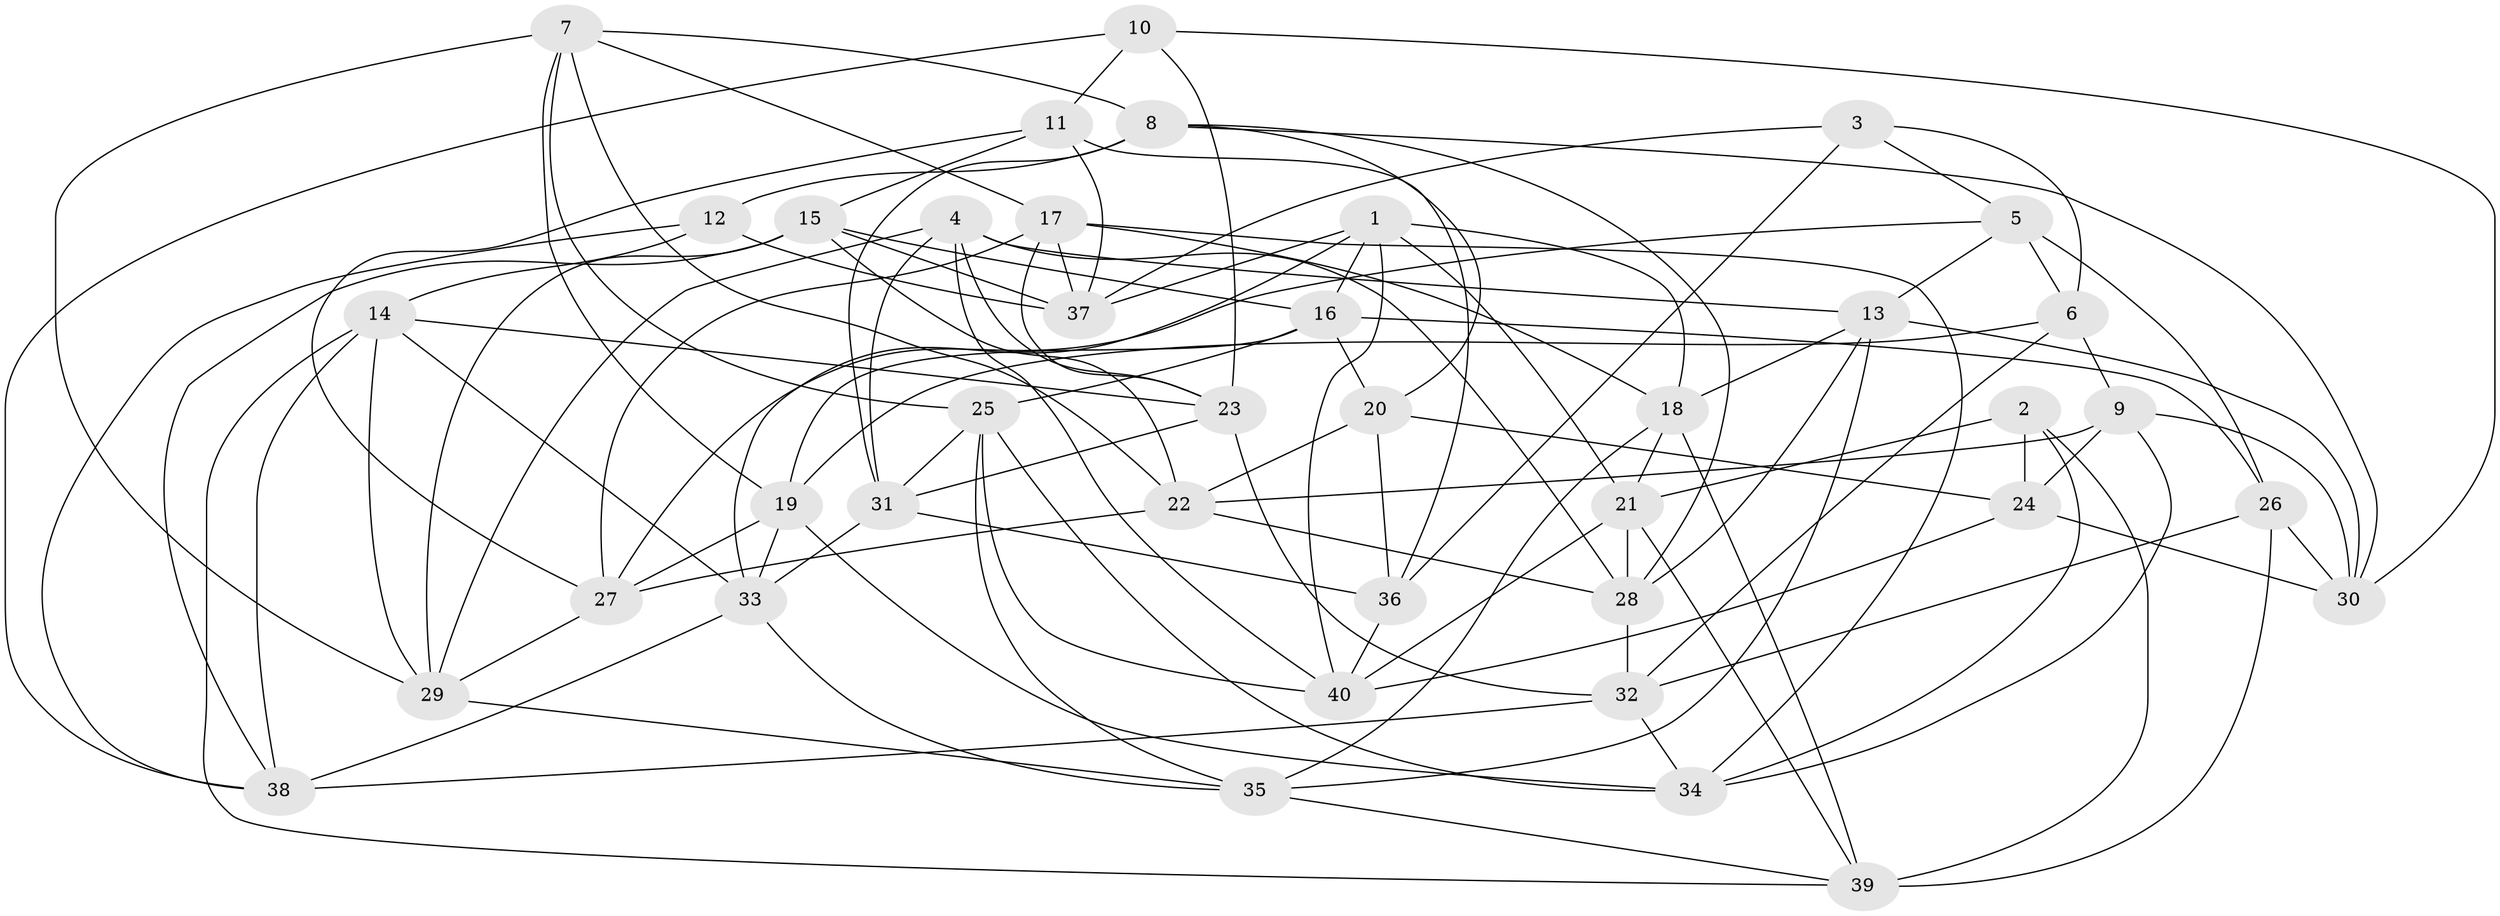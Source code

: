 // original degree distribution, {4: 1.0}
// Generated by graph-tools (version 1.1) at 2025/26/03/09/25 03:26:58]
// undirected, 40 vertices, 112 edges
graph export_dot {
graph [start="1"]
  node [color=gray90,style=filled];
  1;
  2;
  3;
  4;
  5;
  6;
  7;
  8;
  9;
  10;
  11;
  12;
  13;
  14;
  15;
  16;
  17;
  18;
  19;
  20;
  21;
  22;
  23;
  24;
  25;
  26;
  27;
  28;
  29;
  30;
  31;
  32;
  33;
  34;
  35;
  36;
  37;
  38;
  39;
  40;
  1 -- 16 [weight=1.0];
  1 -- 18 [weight=1.0];
  1 -- 21 [weight=1.0];
  1 -- 33 [weight=1.0];
  1 -- 37 [weight=1.0];
  1 -- 40 [weight=1.0];
  2 -- 21 [weight=1.0];
  2 -- 24 [weight=1.0];
  2 -- 34 [weight=1.0];
  2 -- 39 [weight=1.0];
  3 -- 5 [weight=1.0];
  3 -- 6 [weight=1.0];
  3 -- 36 [weight=1.0];
  3 -- 37 [weight=1.0];
  4 -- 13 [weight=1.0];
  4 -- 23 [weight=1.0];
  4 -- 28 [weight=1.0];
  4 -- 29 [weight=1.0];
  4 -- 31 [weight=1.0];
  4 -- 40 [weight=1.0];
  5 -- 6 [weight=1.0];
  5 -- 13 [weight=1.0];
  5 -- 26 [weight=2.0];
  5 -- 27 [weight=1.0];
  6 -- 9 [weight=2.0];
  6 -- 19 [weight=1.0];
  6 -- 32 [weight=1.0];
  7 -- 8 [weight=1.0];
  7 -- 17 [weight=1.0];
  7 -- 19 [weight=1.0];
  7 -- 22 [weight=1.0];
  7 -- 25 [weight=1.0];
  7 -- 29 [weight=1.0];
  8 -- 12 [weight=1.0];
  8 -- 20 [weight=1.0];
  8 -- 28 [weight=1.0];
  8 -- 30 [weight=1.0];
  8 -- 31 [weight=1.0];
  9 -- 22 [weight=1.0];
  9 -- 24 [weight=1.0];
  9 -- 30 [weight=1.0];
  9 -- 34 [weight=1.0];
  10 -- 11 [weight=1.0];
  10 -- 23 [weight=1.0];
  10 -- 30 [weight=1.0];
  10 -- 38 [weight=1.0];
  11 -- 15 [weight=1.0];
  11 -- 27 [weight=1.0];
  11 -- 36 [weight=2.0];
  11 -- 37 [weight=1.0];
  12 -- 14 [weight=1.0];
  12 -- 37 [weight=1.0];
  12 -- 38 [weight=1.0];
  13 -- 18 [weight=1.0];
  13 -- 28 [weight=1.0];
  13 -- 30 [weight=1.0];
  13 -- 35 [weight=1.0];
  14 -- 23 [weight=1.0];
  14 -- 29 [weight=1.0];
  14 -- 33 [weight=1.0];
  14 -- 38 [weight=1.0];
  14 -- 39 [weight=1.0];
  15 -- 16 [weight=1.0];
  15 -- 22 [weight=1.0];
  15 -- 29 [weight=1.0];
  15 -- 37 [weight=1.0];
  15 -- 38 [weight=1.0];
  16 -- 19 [weight=1.0];
  16 -- 20 [weight=1.0];
  16 -- 25 [weight=1.0];
  16 -- 26 [weight=1.0];
  17 -- 18 [weight=1.0];
  17 -- 23 [weight=1.0];
  17 -- 27 [weight=1.0];
  17 -- 34 [weight=1.0];
  17 -- 37 [weight=1.0];
  18 -- 21 [weight=1.0];
  18 -- 35 [weight=1.0];
  18 -- 39 [weight=1.0];
  19 -- 27 [weight=1.0];
  19 -- 33 [weight=1.0];
  19 -- 34 [weight=1.0];
  20 -- 22 [weight=1.0];
  20 -- 24 [weight=2.0];
  20 -- 36 [weight=1.0];
  21 -- 28 [weight=1.0];
  21 -- 39 [weight=1.0];
  21 -- 40 [weight=1.0];
  22 -- 27 [weight=1.0];
  22 -- 28 [weight=1.0];
  23 -- 31 [weight=1.0];
  23 -- 32 [weight=1.0];
  24 -- 30 [weight=1.0];
  24 -- 40 [weight=1.0];
  25 -- 31 [weight=1.0];
  25 -- 34 [weight=1.0];
  25 -- 35 [weight=1.0];
  25 -- 40 [weight=1.0];
  26 -- 30 [weight=1.0];
  26 -- 32 [weight=1.0];
  26 -- 39 [weight=1.0];
  27 -- 29 [weight=1.0];
  28 -- 32 [weight=1.0];
  29 -- 35 [weight=1.0];
  31 -- 33 [weight=1.0];
  31 -- 36 [weight=1.0];
  32 -- 34 [weight=1.0];
  32 -- 38 [weight=1.0];
  33 -- 35 [weight=1.0];
  33 -- 38 [weight=1.0];
  35 -- 39 [weight=1.0];
  36 -- 40 [weight=1.0];
}
